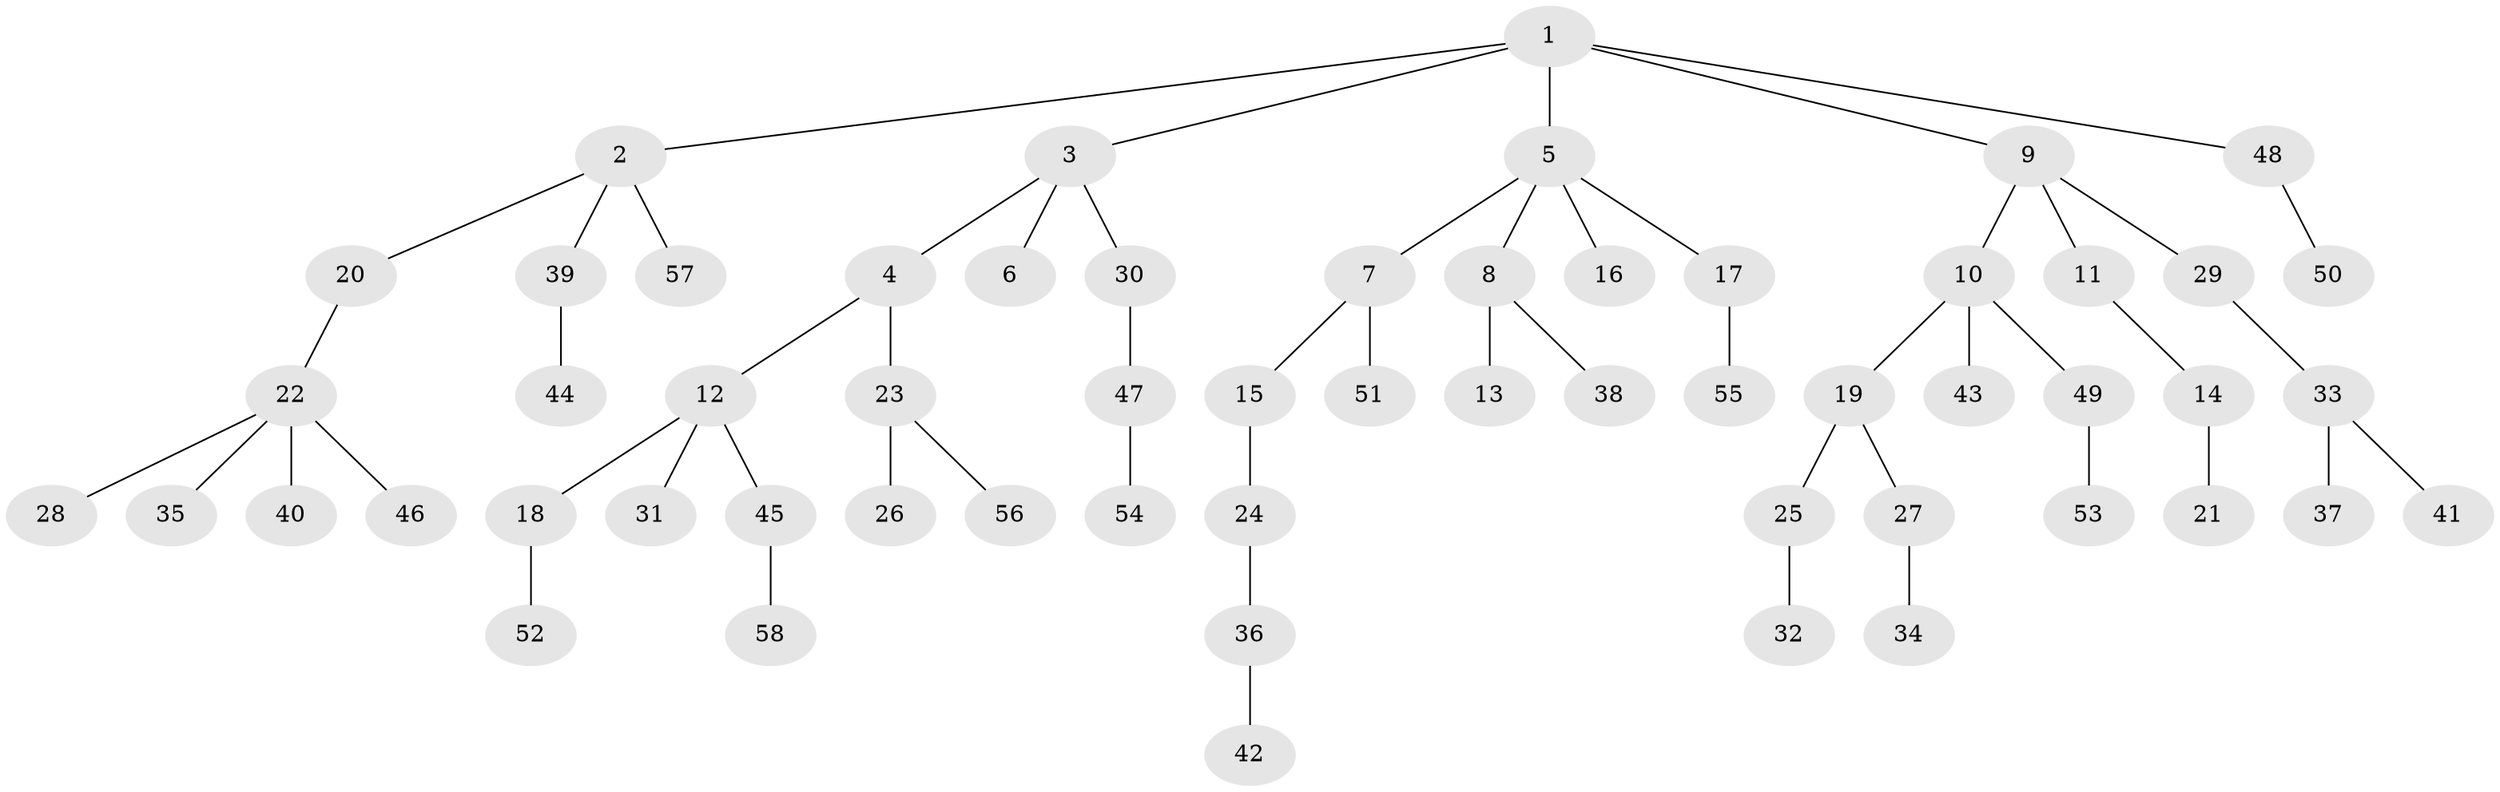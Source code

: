 // Generated by graph-tools (version 1.1) at 2025/26/03/09/25 03:26:28]
// undirected, 58 vertices, 57 edges
graph export_dot {
graph [start="1"]
  node [color=gray90,style=filled];
  1;
  2;
  3;
  4;
  5;
  6;
  7;
  8;
  9;
  10;
  11;
  12;
  13;
  14;
  15;
  16;
  17;
  18;
  19;
  20;
  21;
  22;
  23;
  24;
  25;
  26;
  27;
  28;
  29;
  30;
  31;
  32;
  33;
  34;
  35;
  36;
  37;
  38;
  39;
  40;
  41;
  42;
  43;
  44;
  45;
  46;
  47;
  48;
  49;
  50;
  51;
  52;
  53;
  54;
  55;
  56;
  57;
  58;
  1 -- 2;
  1 -- 3;
  1 -- 5;
  1 -- 9;
  1 -- 48;
  2 -- 20;
  2 -- 39;
  2 -- 57;
  3 -- 4;
  3 -- 6;
  3 -- 30;
  4 -- 12;
  4 -- 23;
  5 -- 7;
  5 -- 8;
  5 -- 16;
  5 -- 17;
  7 -- 15;
  7 -- 51;
  8 -- 13;
  8 -- 38;
  9 -- 10;
  9 -- 11;
  9 -- 29;
  10 -- 19;
  10 -- 43;
  10 -- 49;
  11 -- 14;
  12 -- 18;
  12 -- 31;
  12 -- 45;
  14 -- 21;
  15 -- 24;
  17 -- 55;
  18 -- 52;
  19 -- 25;
  19 -- 27;
  20 -- 22;
  22 -- 28;
  22 -- 35;
  22 -- 40;
  22 -- 46;
  23 -- 26;
  23 -- 56;
  24 -- 36;
  25 -- 32;
  27 -- 34;
  29 -- 33;
  30 -- 47;
  33 -- 37;
  33 -- 41;
  36 -- 42;
  39 -- 44;
  45 -- 58;
  47 -- 54;
  48 -- 50;
  49 -- 53;
}
